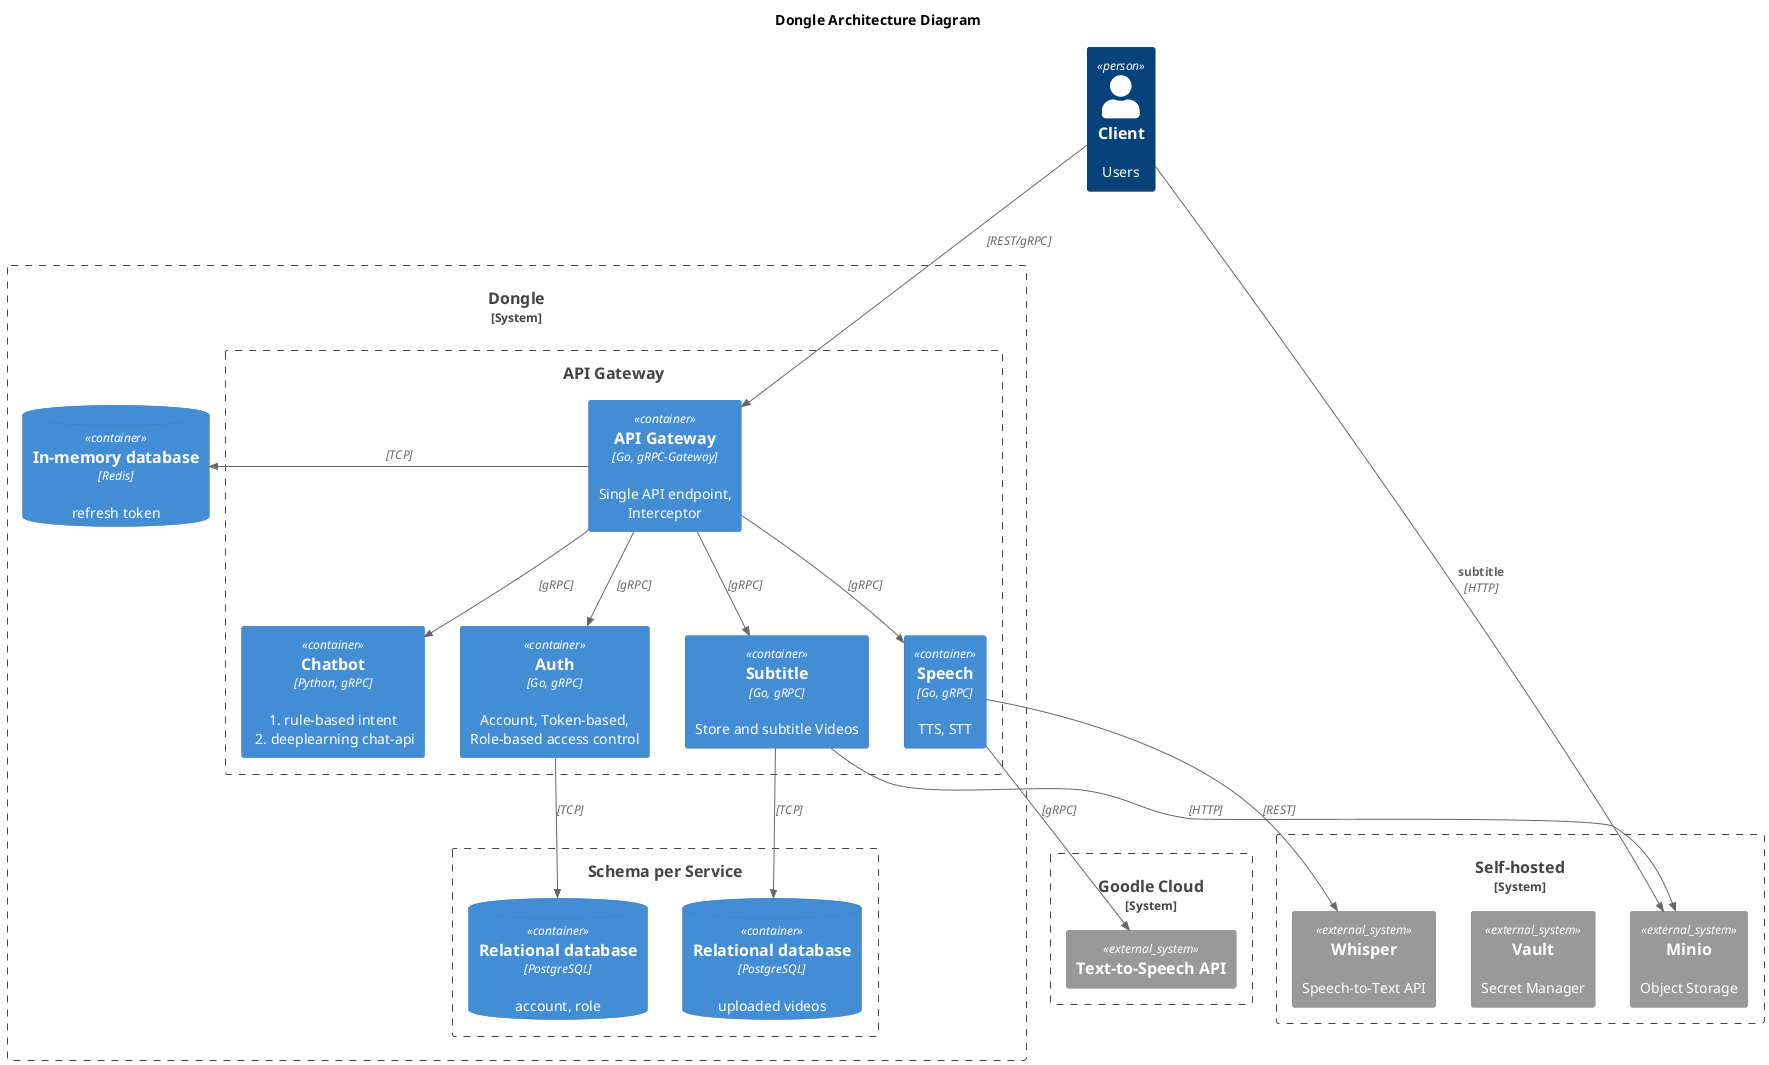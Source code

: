 @startuml app_arch_level1
!include <c4/C4_Component.puml>  
title Dongle Architecture Diagram

Person(client, "Client" , "Users")


System_Boundary(c1, "Dongle") {
    Boundary(c2, "API Gateway") {
        Container(api_gateway, "API Gateway", "Go, gRPC-Gateway","Single API endpoint, Interceptor")
        Container(auth, "Auth", "Go, gRPC", "Account, Token-based, Role-based access control")
        Container(speech, "Speech", "Go, gRPC", "TTS, STT")
        Container(chatbot, "Chatbot", "Python, gRPC", "1. rule-based intent\n 2. deeplearning chat-api")
        Container(subtitle, "Subtitle", "Go, gRPC", "Store and subtitle Videos")
    }
    ContainerDb(auth_memorydb, "In-memory database", "Redis", "refresh token")
    Boundary(c2_db, "Schema per Service") {
        ContainerDb(auth_rdb, "Relational database", "PostgreSQL", "account, role")
        ContainerDb(subtitle_rdb, "Relational database", "PostgreSQL", "uploaded videos")
    }

}


System_Boundary(c1_gcp, "Goodle Cloud") {
    System_Ext(texttospeech, "Text-to-Speech API")
}

System_Boundary(c1_onpremise, "Self-hosted") {
    System_Ext(minio, "Minio", "Object Storage")
    System_Ext(Vault, "Vault", "Secret Manager")
    System_Ext(whisper, "Whisper", "Speech-to-Text API")
}


Rel(client, api_gateway, "", "REST/gRPC")
Rel(api_gateway, auth, "", "gRPC")
Rel(api_gateway, speech, "", "gRPC")
Rel(api_gateway, chatbot, "", "gRPC")
Rel(api_gateway, subtitle, "", "gRPC")
Rel_R(api_gateway, auth_memorydb, "", "TCP")
Rel(auth, auth_rdb, "", "TCP")
Rel(speech, whisper, "", "REST")
Rel(speech, texttospeech, "", "gRPC")
Rel(subtitle, subtitle_rdb, "", "TCP")
Rel(subtitle, minio, "", "HTTP")
Rel(client, minio, "subtitle", "HTTP")



@enduml